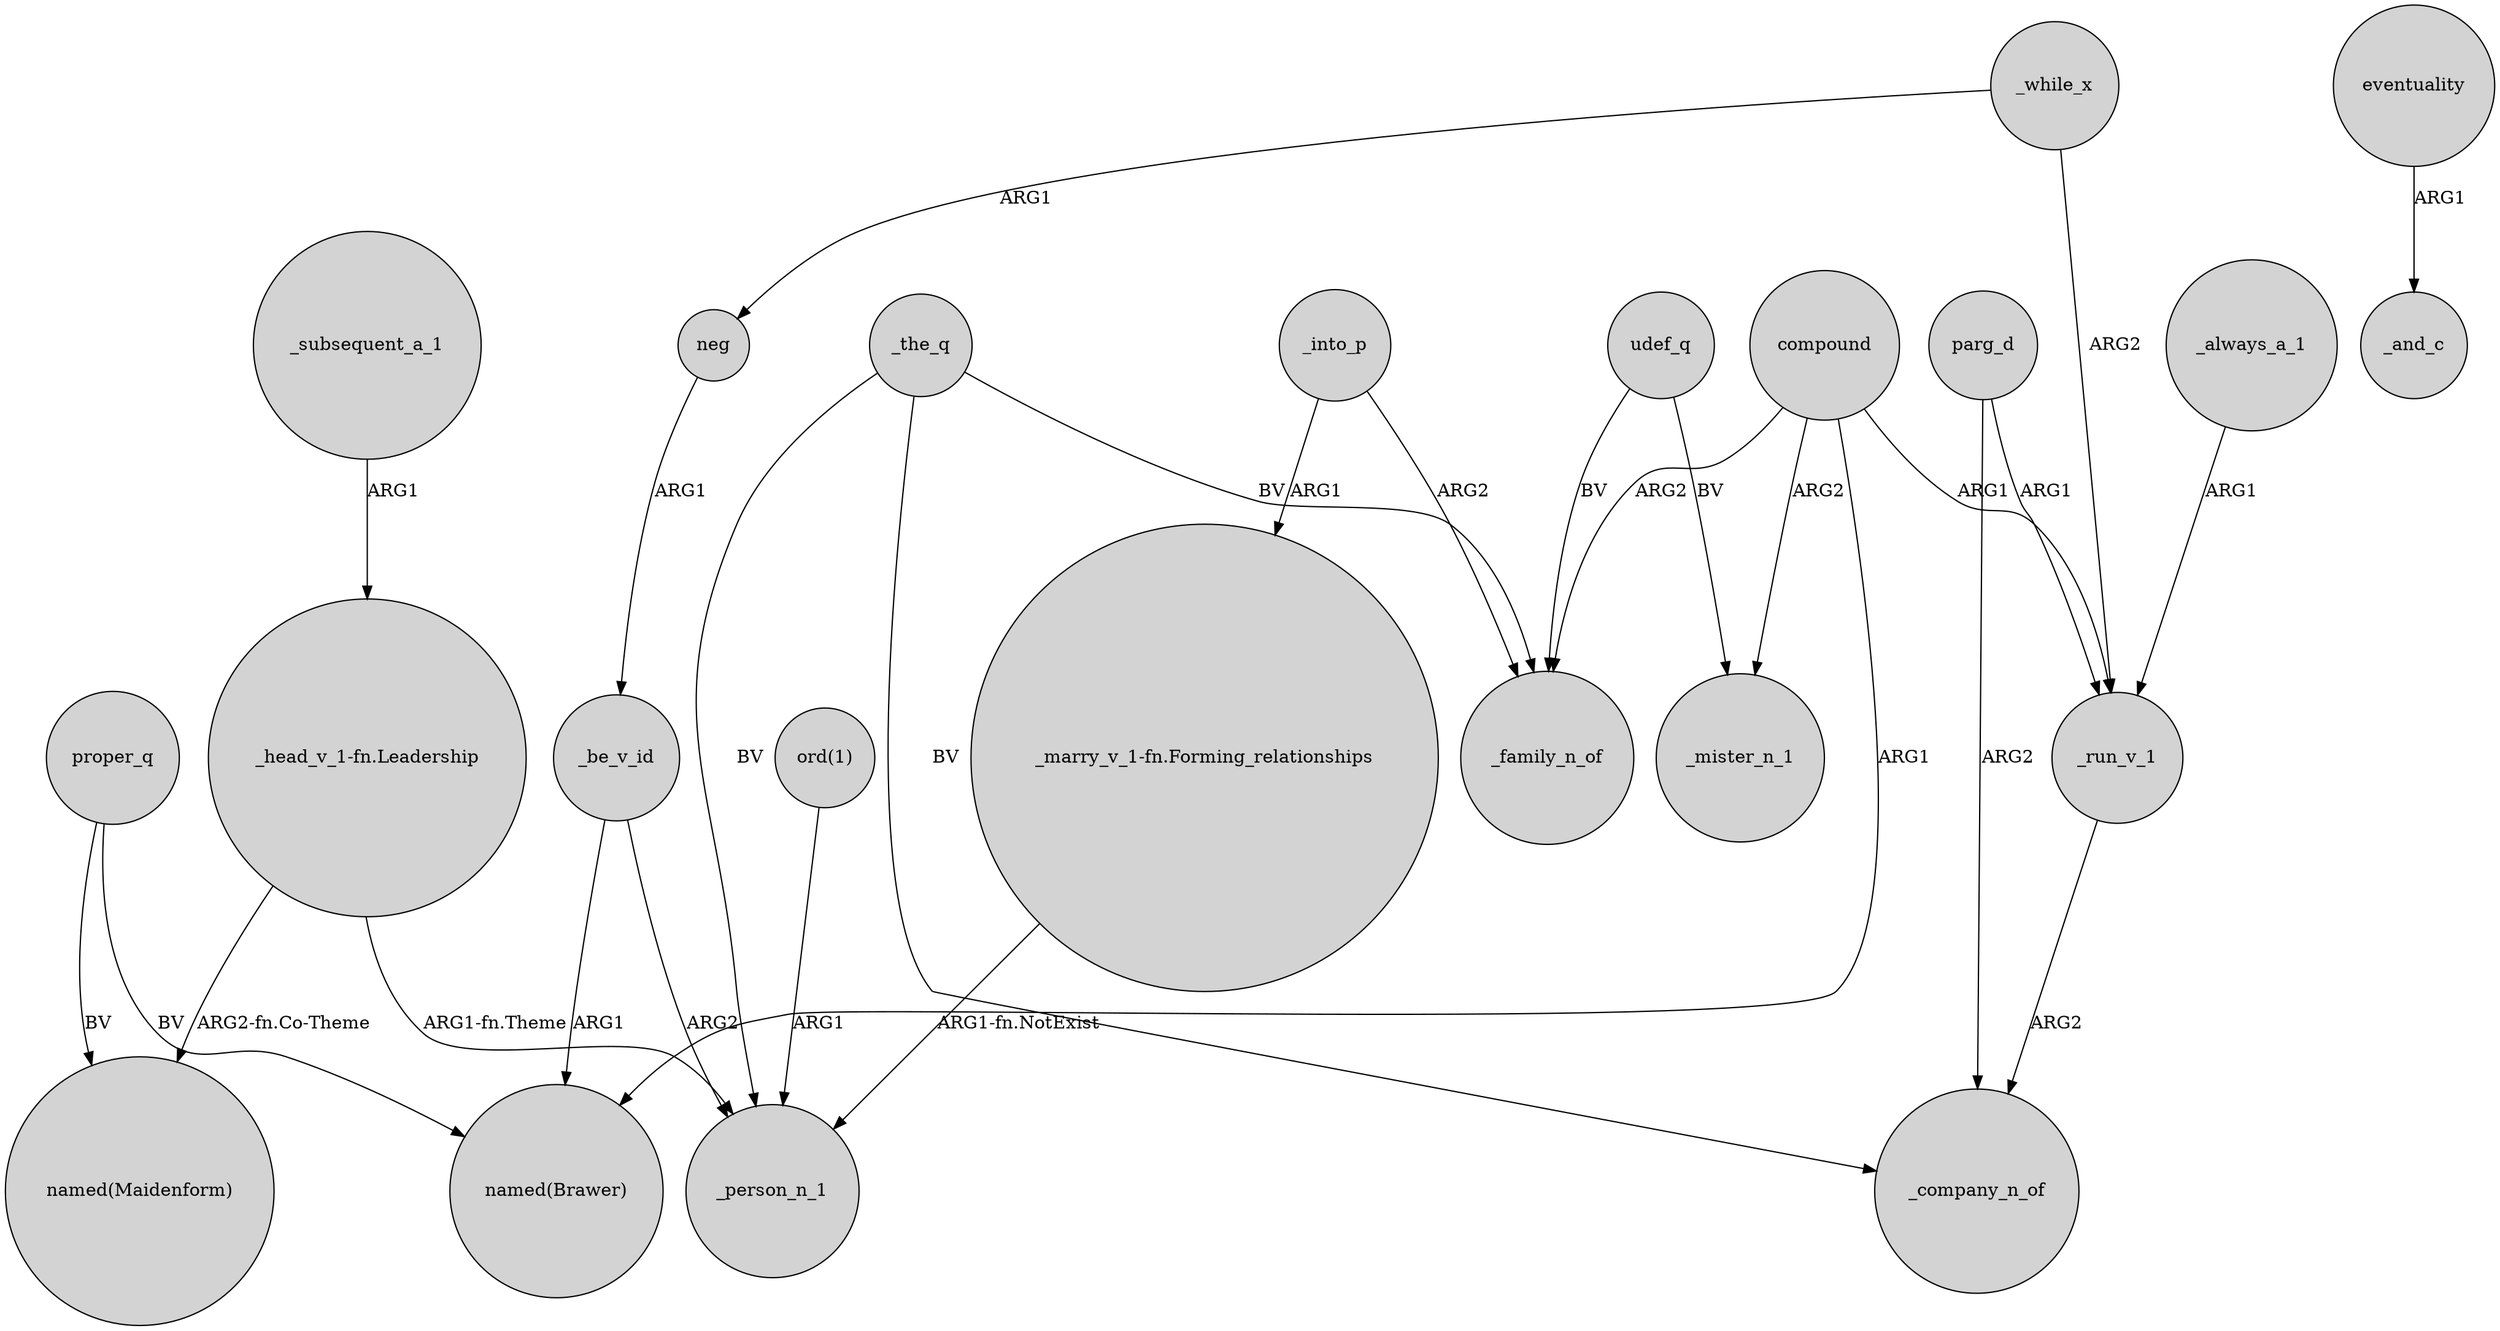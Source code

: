 digraph {
	node [shape=circle style=filled]
	proper_q -> "named(Maidenform)" [label=BV]
	_be_v_id -> _person_n_1 [label=ARG2]
	_into_p -> _family_n_of [label=ARG2]
	compound -> _mister_n_1 [label=ARG2]
	udef_q -> _mister_n_1 [label=BV]
	_while_x -> neg [label=ARG1]
	compound -> _family_n_of [label=ARG2]
	parg_d -> _run_v_1 [label=ARG1]
	_the_q -> _family_n_of [label=BV]
	_subsequent_a_1 -> "_head_v_1-fn.Leadership" [label=ARG1]
	"_marry_v_1-fn.Forming_relationships" -> _person_n_1 [label="ARG1-fn.NotExist"]
	_the_q -> _company_n_of [label=BV]
	_into_p -> "_marry_v_1-fn.Forming_relationships" [label=ARG1]
	"_head_v_1-fn.Leadership" -> _person_n_1 [label="ARG1-fn.Theme"]
	compound -> _run_v_1 [label=ARG1]
	_run_v_1 -> _company_n_of [label=ARG2]
	compound -> "named(Brawer)" [label=ARG1]
	parg_d -> _company_n_of [label=ARG2]
	"_head_v_1-fn.Leadership" -> "named(Maidenform)" [label="ARG2-fn.Co-Theme"]
	_always_a_1 -> _run_v_1 [label=ARG1]
	_be_v_id -> "named(Brawer)" [label=ARG1]
	"ord(1)" -> _person_n_1 [label=ARG1]
	neg -> _be_v_id [label=ARG1]
	udef_q -> _family_n_of [label=BV]
	_while_x -> _run_v_1 [label=ARG2]
	eventuality -> _and_c [label=ARG1]
	_the_q -> _person_n_1 [label=BV]
	proper_q -> "named(Brawer)" [label=BV]
}
